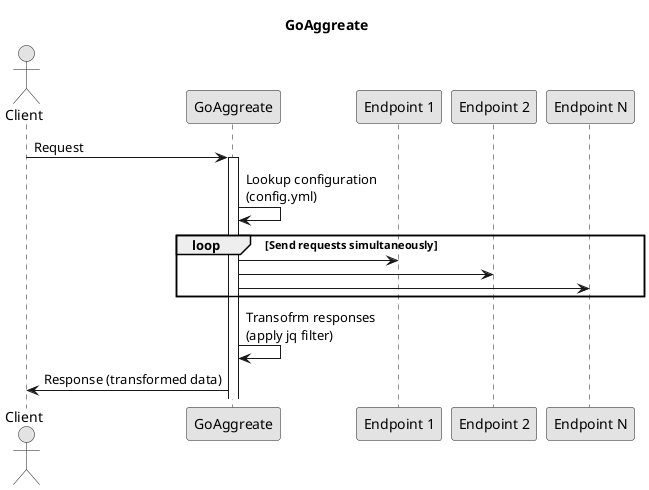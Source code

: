 @startuml
title GoAggreate

skinparam monochrome true
skinparam shadowing false

actor "Client"

"Client" -> "GoAggreate": Request
activate "GoAggreate"

"GoAggreate" -> "GoAggreate": Lookup configuration\n(config.yml)

loop Send requests simultaneously
  "GoAggreate" -> "Endpoint 1"
  "GoAggreate" -> "Endpoint 2"
  "GoAggreate" -> "Endpoint N"
end

"GoAggreate" -> "GoAggreate": Transofrm responses\n(apply jq filter)

"GoAggreate" -> "Client": Response (transformed data)

@enduml

